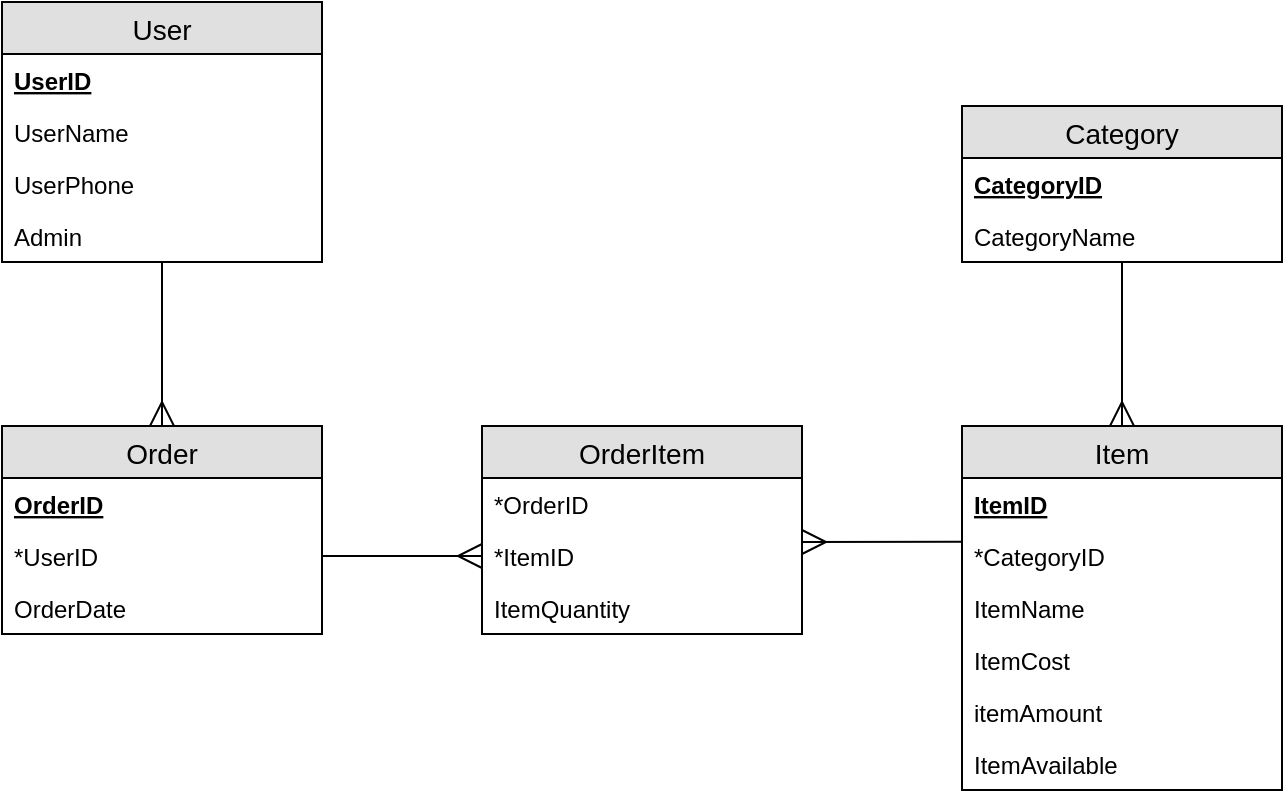 <mxfile version="12.3.1" type="device" pages="1"><diagram id="gYG6lmFwK6dkLAoYNy_x" name="Page-1"><mxGraphModel dx="383" dy="613" grid="0" gridSize="10" guides="1" tooltips="1" connect="1" arrows="1" fold="1" page="1" pageScale="1" pageWidth="827" pageHeight="1169" math="0" shadow="0"><root><mxCell id="0"/><mxCell id="1" parent="0"/><mxCell id="ymIZMUE3OcYRveVjvw9q-1" value="User" style="swimlane;fontStyle=0;childLayout=stackLayout;horizontal=1;startSize=26;fillColor=#e0e0e0;horizontalStack=0;resizeParent=1;resizeParentMax=0;resizeLast=0;collapsible=1;marginBottom=0;swimlaneFillColor=#ffffff;align=center;fontSize=14;" vertex="1" parent="1"><mxGeometry x="40" y="68" width="160" height="130" as="geometry"/></mxCell><mxCell id="ymIZMUE3OcYRveVjvw9q-3" value="UserID" style="text;strokeColor=none;fillColor=none;spacingLeft=4;spacingRight=4;overflow=hidden;rotatable=0;points=[[0,0.5],[1,0.5]];portConstraint=eastwest;fontSize=12;fontStyle=5" vertex="1" parent="ymIZMUE3OcYRveVjvw9q-1"><mxGeometry y="26" width="160" height="26" as="geometry"/></mxCell><mxCell id="ymIZMUE3OcYRveVjvw9q-4" value="UserName" style="text;strokeColor=none;fillColor=none;spacingLeft=4;spacingRight=4;overflow=hidden;rotatable=0;points=[[0,0.5],[1,0.5]];portConstraint=eastwest;fontSize=12;" vertex="1" parent="ymIZMUE3OcYRveVjvw9q-1"><mxGeometry y="52" width="160" height="26" as="geometry"/></mxCell><mxCell id="ymIZMUE3OcYRveVjvw9q-21" value="UserPhone" style="text;strokeColor=none;fillColor=none;spacingLeft=4;spacingRight=4;overflow=hidden;rotatable=0;points=[[0,0.5],[1,0.5]];portConstraint=eastwest;fontSize=12;" vertex="1" parent="ymIZMUE3OcYRveVjvw9q-1"><mxGeometry y="78" width="160" height="26" as="geometry"/></mxCell><mxCell id="ymIZMUE3OcYRveVjvw9q-22" value="Admin" style="text;strokeColor=none;fillColor=none;spacingLeft=4;spacingRight=4;overflow=hidden;rotatable=0;points=[[0,0.5],[1,0.5]];portConstraint=eastwest;fontSize=12;" vertex="1" parent="ymIZMUE3OcYRveVjvw9q-1"><mxGeometry y="104" width="160" height="26" as="geometry"/></mxCell><mxCell id="ymIZMUE3OcYRveVjvw9q-5" value="Category" style="swimlane;fontStyle=0;childLayout=stackLayout;horizontal=1;startSize=26;fillColor=#e0e0e0;horizontalStack=0;resizeParent=1;resizeParentMax=0;resizeLast=0;collapsible=1;marginBottom=0;swimlaneFillColor=#ffffff;align=center;fontSize=14;" vertex="1" parent="1"><mxGeometry x="520" y="120" width="160" height="78" as="geometry"/></mxCell><mxCell id="ymIZMUE3OcYRveVjvw9q-6" value="CategoryID" style="text;strokeColor=none;fillColor=none;spacingLeft=4;spacingRight=4;overflow=hidden;rotatable=0;points=[[0,0.5],[1,0.5]];portConstraint=eastwest;fontSize=12;fontStyle=5" vertex="1" parent="ymIZMUE3OcYRveVjvw9q-5"><mxGeometry y="26" width="160" height="26" as="geometry"/></mxCell><mxCell id="ymIZMUE3OcYRveVjvw9q-7" value="CategoryName" style="text;strokeColor=none;fillColor=none;spacingLeft=4;spacingRight=4;overflow=hidden;rotatable=0;points=[[0,0.5],[1,0.5]];portConstraint=eastwest;fontSize=12;" vertex="1" parent="ymIZMUE3OcYRveVjvw9q-5"><mxGeometry y="52" width="160" height="26" as="geometry"/></mxCell><mxCell id="ymIZMUE3OcYRveVjvw9q-9" value="Order" style="swimlane;fontStyle=0;childLayout=stackLayout;horizontal=1;startSize=26;fillColor=#e0e0e0;horizontalStack=0;resizeParent=1;resizeParentMax=0;resizeLast=0;collapsible=1;marginBottom=0;swimlaneFillColor=#ffffff;align=center;fontSize=14;" vertex="1" parent="1"><mxGeometry x="40" y="280" width="160" height="104" as="geometry"/></mxCell><mxCell id="ymIZMUE3OcYRveVjvw9q-10" value="OrderID" style="text;strokeColor=none;fillColor=none;spacingLeft=4;spacingRight=4;overflow=hidden;rotatable=0;points=[[0,0.5],[1,0.5]];portConstraint=eastwest;fontSize=12;fontStyle=5" vertex="1" parent="ymIZMUE3OcYRveVjvw9q-9"><mxGeometry y="26" width="160" height="26" as="geometry"/></mxCell><mxCell id="ymIZMUE3OcYRveVjvw9q-11" value="*UserID" style="text;strokeColor=none;fillColor=none;spacingLeft=4;spacingRight=4;overflow=hidden;rotatable=0;points=[[0,0.5],[1,0.5]];portConstraint=eastwest;fontSize=12;fontStyle=0" vertex="1" parent="ymIZMUE3OcYRveVjvw9q-9"><mxGeometry y="52" width="160" height="26" as="geometry"/></mxCell><mxCell id="ymIZMUE3OcYRveVjvw9q-25" value="OrderDate" style="text;strokeColor=none;fillColor=none;spacingLeft=4;spacingRight=4;overflow=hidden;rotatable=0;points=[[0,0.5],[1,0.5]];portConstraint=eastwest;fontSize=12;" vertex="1" parent="ymIZMUE3OcYRveVjvw9q-9"><mxGeometry y="78" width="160" height="26" as="geometry"/></mxCell><mxCell id="ymIZMUE3OcYRveVjvw9q-13" value="Item" style="swimlane;fontStyle=0;childLayout=stackLayout;horizontal=1;startSize=26;fillColor=#e0e0e0;horizontalStack=0;resizeParent=1;resizeParentMax=0;resizeLast=0;collapsible=1;marginBottom=0;swimlaneFillColor=#ffffff;align=center;fontSize=14;" vertex="1" parent="1"><mxGeometry x="520" y="280" width="160" height="182" as="geometry"/></mxCell><mxCell id="ymIZMUE3OcYRveVjvw9q-14" value="ItemID" style="text;strokeColor=none;fillColor=none;spacingLeft=4;spacingRight=4;overflow=hidden;rotatable=0;points=[[0,0.5],[1,0.5]];portConstraint=eastwest;fontSize=12;fontStyle=5" vertex="1" parent="ymIZMUE3OcYRveVjvw9q-13"><mxGeometry y="26" width="160" height="26" as="geometry"/></mxCell><mxCell id="ymIZMUE3OcYRveVjvw9q-15" value="*CategoryID" style="text;strokeColor=none;fillColor=none;spacingLeft=4;spacingRight=4;overflow=hidden;rotatable=0;points=[[0,0.5],[1,0.5]];portConstraint=eastwest;fontSize=12;fontStyle=0" vertex="1" parent="ymIZMUE3OcYRveVjvw9q-13"><mxGeometry y="52" width="160" height="26" as="geometry"/></mxCell><mxCell id="ymIZMUE3OcYRveVjvw9q-16" value="ItemName" style="text;strokeColor=none;fillColor=none;spacingLeft=4;spacingRight=4;overflow=hidden;rotatable=0;points=[[0,0.5],[1,0.5]];portConstraint=eastwest;fontSize=12;" vertex="1" parent="ymIZMUE3OcYRveVjvw9q-13"><mxGeometry y="78" width="160" height="26" as="geometry"/></mxCell><mxCell id="ymIZMUE3OcYRveVjvw9q-23" value="ItemCost" style="text;strokeColor=none;fillColor=none;spacingLeft=4;spacingRight=4;overflow=hidden;rotatable=0;points=[[0,0.5],[1,0.5]];portConstraint=eastwest;fontSize=12;" vertex="1" parent="ymIZMUE3OcYRveVjvw9q-13"><mxGeometry y="104" width="160" height="26" as="geometry"/></mxCell><mxCell id="ymIZMUE3OcYRveVjvw9q-28" value="itemAmount" style="text;strokeColor=none;fillColor=none;spacingLeft=4;spacingRight=4;overflow=hidden;rotatable=0;points=[[0,0.5],[1,0.5]];portConstraint=eastwest;fontSize=12;" vertex="1" parent="ymIZMUE3OcYRveVjvw9q-13"><mxGeometry y="130" width="160" height="26" as="geometry"/></mxCell><mxCell id="ymIZMUE3OcYRveVjvw9q-24" value="ItemAvailable" style="text;strokeColor=none;fillColor=none;spacingLeft=4;spacingRight=4;overflow=hidden;rotatable=0;points=[[0,0.5],[1,0.5]];portConstraint=eastwest;fontSize=12;" vertex="1" parent="ymIZMUE3OcYRveVjvw9q-13"><mxGeometry y="156" width="160" height="26" as="geometry"/></mxCell><mxCell id="ymIZMUE3OcYRveVjvw9q-17" value="OrderItem" style="swimlane;fontStyle=0;childLayout=stackLayout;horizontal=1;startSize=26;fillColor=#e0e0e0;horizontalStack=0;resizeParent=1;resizeParentMax=0;resizeLast=0;collapsible=1;marginBottom=0;swimlaneFillColor=#ffffff;align=center;fontSize=14;" vertex="1" parent="1"><mxGeometry x="280" y="280" width="160" height="104" as="geometry"/></mxCell><mxCell id="ymIZMUE3OcYRveVjvw9q-18" value="*OrderID" style="text;strokeColor=none;fillColor=none;spacingLeft=4;spacingRight=4;overflow=hidden;rotatable=0;points=[[0,0.5],[1,0.5]];portConstraint=eastwest;fontSize=12;fontStyle=0" vertex="1" parent="ymIZMUE3OcYRveVjvw9q-17"><mxGeometry y="26" width="160" height="26" as="geometry"/></mxCell><mxCell id="ymIZMUE3OcYRveVjvw9q-19" value="*ItemID" style="text;strokeColor=none;fillColor=none;spacingLeft=4;spacingRight=4;overflow=hidden;rotatable=0;points=[[0,0.5],[1,0.5]];portConstraint=eastwest;fontSize=12;fontStyle=0" vertex="1" parent="ymIZMUE3OcYRveVjvw9q-17"><mxGeometry y="52" width="160" height="26" as="geometry"/></mxCell><mxCell id="ymIZMUE3OcYRveVjvw9q-20" value="ItemQuantity" style="text;strokeColor=none;fillColor=none;spacingLeft=4;spacingRight=4;overflow=hidden;rotatable=0;points=[[0,0.5],[1,0.5]];portConstraint=eastwest;fontSize=12;" vertex="1" parent="ymIZMUE3OcYRveVjvw9q-17"><mxGeometry y="78" width="160" height="26" as="geometry"/></mxCell><mxCell id="ymIZMUE3OcYRveVjvw9q-36" value="" style="endArrow=ERmany;html=1;exitX=1;exitY=0.5;exitDx=0;exitDy=0;entryX=0;entryY=0.5;entryDx=0;entryDy=0;endFill=0;endSize=10;" edge="1" parent="1" source="ymIZMUE3OcYRveVjvw9q-11" target="ymIZMUE3OcYRveVjvw9q-19"><mxGeometry width="50" height="50" relative="1" as="geometry"><mxPoint x="250" y="570" as="sourcePoint"/><mxPoint x="300" y="520" as="targetPoint"/><Array as="points"><mxPoint x="240" y="345"/></Array></mxGeometry></mxCell><mxCell id="ymIZMUE3OcYRveVjvw9q-37" value="" style="endArrow=ERmany;html=1;exitX=0.5;exitY=0.996;exitDx=0;exitDy=0;exitPerimeter=0;entryX=0.5;entryY=0;entryDx=0;entryDy=0;endFill=0;endSize=10;" edge="1" parent="1" source="ymIZMUE3OcYRveVjvw9q-22" target="ymIZMUE3OcYRveVjvw9q-9"><mxGeometry width="50" height="50" relative="1" as="geometry"><mxPoint x="260" y="250" as="sourcePoint"/><mxPoint x="310" y="200" as="targetPoint"/></mxGeometry></mxCell><mxCell id="ymIZMUE3OcYRveVjvw9q-38" value="" style="endArrow=ERmany;html=1;exitX=0.001;exitY=0.228;exitDx=0;exitDy=0;exitPerimeter=0;entryX=1;entryY=0.231;entryDx=0;entryDy=0;entryPerimeter=0;endFill=0;endSize=10;" edge="1" parent="1" source="ymIZMUE3OcYRveVjvw9q-15" target="ymIZMUE3OcYRveVjvw9q-19"><mxGeometry width="50" height="50" relative="1" as="geometry"><mxPoint x="470" y="200" as="sourcePoint"/><mxPoint x="420" y="250" as="targetPoint"/></mxGeometry></mxCell><mxCell id="ymIZMUE3OcYRveVjvw9q-39" value="" style="endArrow=ERmany;html=1;entryX=0.5;entryY=0;entryDx=0;entryDy=0;endFill=0;endSize=10;exitX=0.5;exitY=0.996;exitDx=0;exitDy=0;exitPerimeter=0;" edge="1" parent="1" source="ymIZMUE3OcYRveVjvw9q-7" target="ymIZMUE3OcYRveVjvw9q-13"><mxGeometry width="50" height="50" relative="1" as="geometry"><mxPoint x="600" y="200" as="sourcePoint"/><mxPoint x="580" y="290" as="targetPoint"/></mxGeometry></mxCell></root></mxGraphModel></diagram></mxfile>